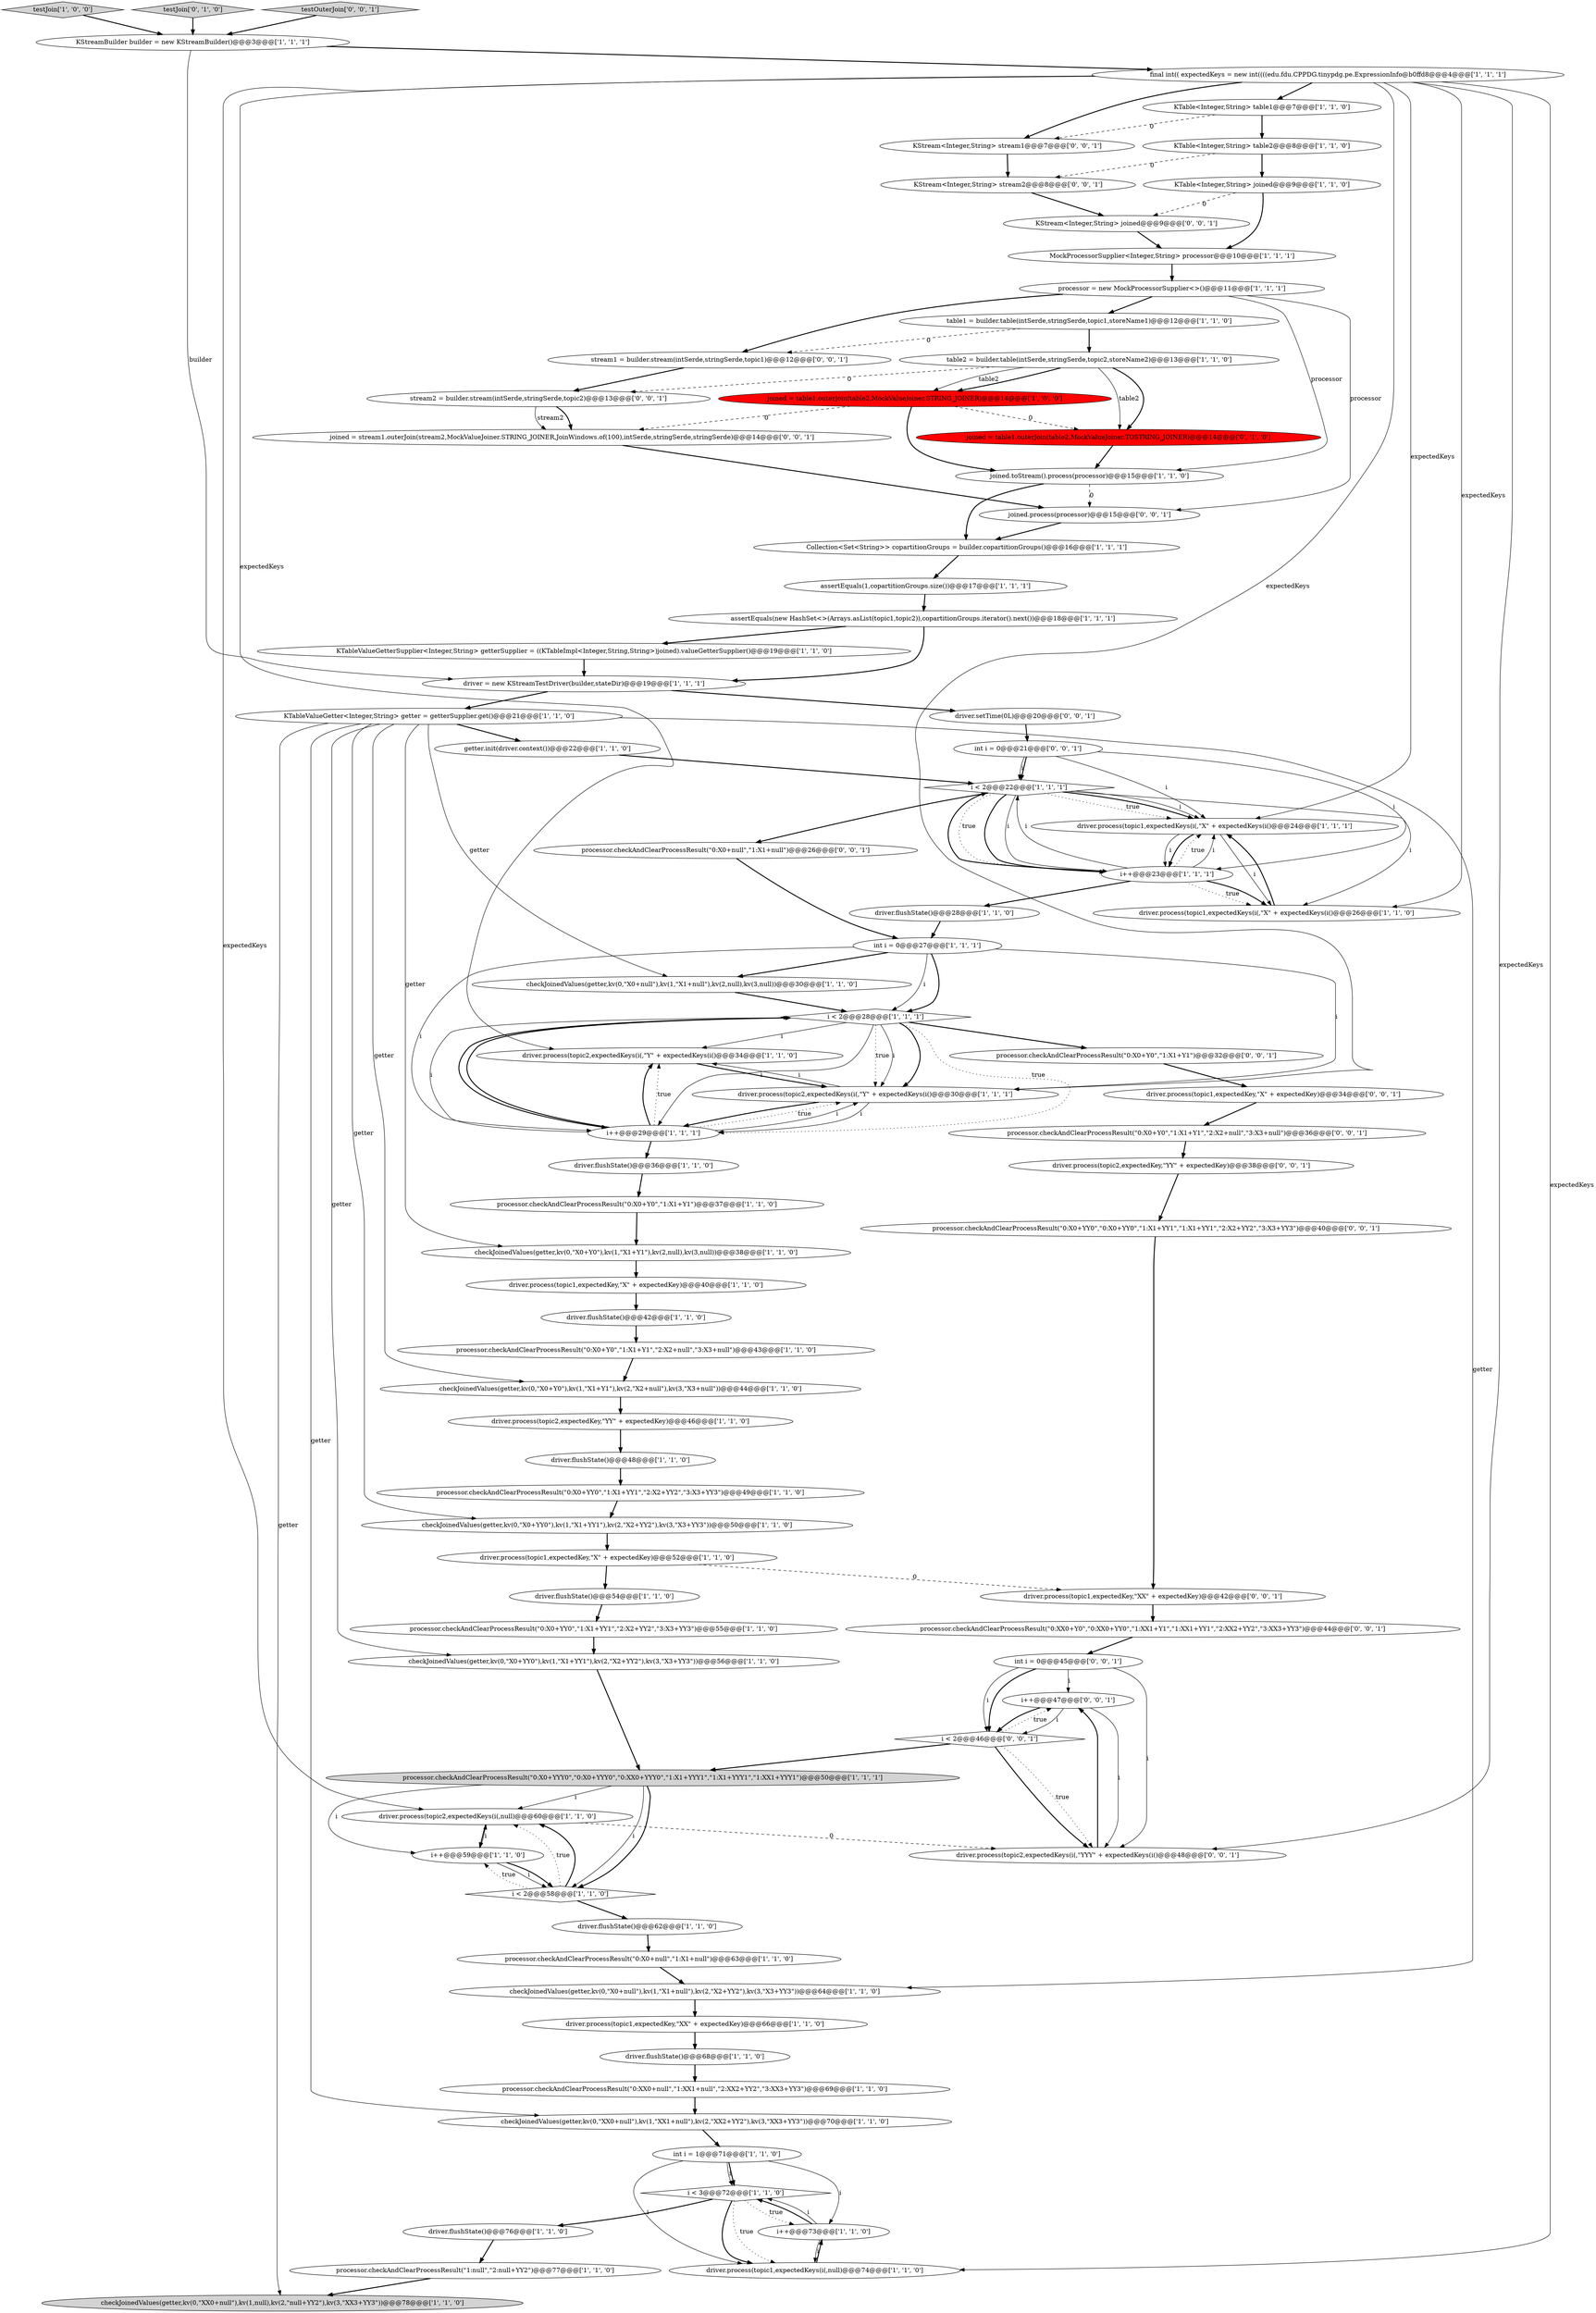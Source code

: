 digraph {
77 [style = filled, label = "processor.checkAndClearProcessResult(\"0:X0+Y0\",\"1:X1+Y1\",\"2:X2+null\",\"3:X3+null\")@@@36@@@['0', '0', '1']", fillcolor = white, shape = ellipse image = "AAA0AAABBB3BBB"];
15 [style = filled, label = "KTableValueGetter<Integer,String> getter = getterSupplier.get()@@@21@@@['1', '1', '0']", fillcolor = white, shape = ellipse image = "AAA0AAABBB1BBB"];
43 [style = filled, label = "joined = table1.outerJoin(table2,MockValueJoiner.STRING_JOINER)@@@14@@@['1', '0', '0']", fillcolor = red, shape = ellipse image = "AAA1AAABBB1BBB"];
14 [style = filled, label = "final int(( expectedKeys = new int((((edu.fdu.CPPDG.tinypdg.pe.ExpressionInfo@b0ffd8@@@4@@@['1', '1', '1']", fillcolor = white, shape = ellipse image = "AAA0AAABBB1BBB"];
28 [style = filled, label = "testJoin['1', '0', '0']", fillcolor = lightgray, shape = diamond image = "AAA0AAABBB1BBB"];
13 [style = filled, label = "processor.checkAndClearProcessResult(\"0:X0+YYY0\",\"0:X0+YYY0\",\"0:XX0+YYY0\",\"1:X1+YYY1\",\"1:X1+YYY1\",\"1:XX1+YYY1\")@@@50@@@['1', '1', '1']", fillcolor = lightgray, shape = ellipse image = "AAA0AAABBB1BBB"];
31 [style = filled, label = "driver.process(topic1,expectedKey,\"X\" + expectedKey)@@@52@@@['1', '1', '0']", fillcolor = white, shape = ellipse image = "AAA0AAABBB1BBB"];
29 [style = filled, label = "processor.checkAndClearProcessResult(\"0:XX0+null\",\"1:XX1+null\",\"2:XX2+YY2\",\"3:XX3+YY3\")@@@69@@@['1', '1', '0']", fillcolor = white, shape = ellipse image = "AAA0AAABBB1BBB"];
79 [style = filled, label = "i++@@@47@@@['0', '0', '1']", fillcolor = white, shape = ellipse image = "AAA0AAABBB3BBB"];
5 [style = filled, label = "assertEquals(new HashSet<>(Arrays.asList(topic1,topic2)),copartitionGroups.iterator().next())@@@18@@@['1', '1', '1']", fillcolor = white, shape = ellipse image = "AAA0AAABBB1BBB"];
64 [style = filled, label = "testJoin['0', '1', '0']", fillcolor = lightgray, shape = diamond image = "AAA0AAABBB2BBB"];
9 [style = filled, label = "checkJoinedValues(getter,kv(0,\"X0+YY0\"),kv(1,\"X1+YY1\"),kv(2,\"X2+YY2\"),kv(3,\"X3+YY3\"))@@@56@@@['1', '1', '0']", fillcolor = white, shape = ellipse image = "AAA0AAABBB1BBB"];
10 [style = filled, label = "driver = new KStreamTestDriver(builder,stateDir)@@@19@@@['1', '1', '1']", fillcolor = white, shape = ellipse image = "AAA0AAABBB1BBB"];
4 [style = filled, label = "processor.checkAndClearProcessResult(\"0:X0+YY0\",\"1:X1+YY1\",\"2:X2+YY2\",\"3:X3+YY3\")@@@55@@@['1', '1', '0']", fillcolor = white, shape = ellipse image = "AAA0AAABBB1BBB"];
6 [style = filled, label = "driver.process(topic2,expectedKeys(i(,null)@@@60@@@['1', '1', '0']", fillcolor = white, shape = ellipse image = "AAA0AAABBB1BBB"];
41 [style = filled, label = "driver.process(topic2,expectedKey,\"YY\" + expectedKey)@@@46@@@['1', '1', '0']", fillcolor = white, shape = ellipse image = "AAA0AAABBB1BBB"];
23 [style = filled, label = "KTable<Integer,String> table1@@@7@@@['1', '1', '0']", fillcolor = white, shape = ellipse image = "AAA0AAABBB1BBB"];
27 [style = filled, label = "driver.flushState()@@@68@@@['1', '1', '0']", fillcolor = white, shape = ellipse image = "AAA0AAABBB1BBB"];
86 [style = filled, label = "processor.checkAndClearProcessResult(\"0:X0+null\",\"1:X1+null\")@@@26@@@['0', '0', '1']", fillcolor = white, shape = ellipse image = "AAA0AAABBB3BBB"];
24 [style = filled, label = "processor.checkAndClearProcessResult(\"0:X0+YY0\",\"1:X1+YY1\",\"2:X2+YY2\",\"3:X3+YY3\")@@@49@@@['1', '1', '0']", fillcolor = white, shape = ellipse image = "AAA0AAABBB1BBB"];
71 [style = filled, label = "stream2 = builder.stream(intSerde,stringSerde,topic2)@@@13@@@['0', '0', '1']", fillcolor = white, shape = ellipse image = "AAA0AAABBB3BBB"];
66 [style = filled, label = "processor.checkAndClearProcessResult(\"0:X0+YY0\",\"0:X0+YY0\",\"1:X1+YY1\",\"1:X1+YY1\",\"2:X2+YY2\",\"3:X3+YY3\")@@@40@@@['0', '0', '1']", fillcolor = white, shape = ellipse image = "AAA0AAABBB3BBB"];
48 [style = filled, label = "driver.process(topic2,expectedKeys(i(,\"Y\" + expectedKeys(i()@@@34@@@['1', '1', '0']", fillcolor = white, shape = ellipse image = "AAA0AAABBB1BBB"];
81 [style = filled, label = "processor.checkAndClearProcessResult(\"0:X0+Y0\",\"1:X1+Y1\")@@@32@@@['0', '0', '1']", fillcolor = white, shape = ellipse image = "AAA0AAABBB3BBB"];
33 [style = filled, label = "driver.process(topic1,expectedKey,\"XX\" + expectedKey)@@@66@@@['1', '1', '0']", fillcolor = white, shape = ellipse image = "AAA0AAABBB1BBB"];
69 [style = filled, label = "KStream<Integer,String> stream2@@@8@@@['0', '0', '1']", fillcolor = white, shape = ellipse image = "AAA0AAABBB3BBB"];
50 [style = filled, label = "i < 3@@@72@@@['1', '1', '0']", fillcolor = white, shape = diamond image = "AAA0AAABBB1BBB"];
36 [style = filled, label = "i < 2@@@28@@@['1', '1', '1']", fillcolor = white, shape = diamond image = "AAA0AAABBB1BBB"];
44 [style = filled, label = "driver.process(topic2,expectedKeys(i(,\"Y\" + expectedKeys(i()@@@30@@@['1', '1', '1']", fillcolor = white, shape = ellipse image = "AAA0AAABBB1BBB"];
70 [style = filled, label = "driver.setTime(0L)@@@20@@@['0', '0', '1']", fillcolor = white, shape = ellipse image = "AAA0AAABBB3BBB"];
17 [style = filled, label = "i++@@@73@@@['1', '1', '0']", fillcolor = white, shape = ellipse image = "AAA0AAABBB1BBB"];
67 [style = filled, label = "driver.process(topic1,expectedKey,\"XX\" + expectedKey)@@@42@@@['0', '0', '1']", fillcolor = white, shape = ellipse image = "AAA0AAABBB3BBB"];
26 [style = filled, label = "KTable<Integer,String> table2@@@8@@@['1', '1', '0']", fillcolor = white, shape = ellipse image = "AAA0AAABBB1BBB"];
38 [style = filled, label = "MockProcessorSupplier<Integer,String> processor@@@10@@@['1', '1', '1']", fillcolor = white, shape = ellipse image = "AAA0AAABBB1BBB"];
30 [style = filled, label = "KTable<Integer,String> joined@@@9@@@['1', '1', '0']", fillcolor = white, shape = ellipse image = "AAA0AAABBB1BBB"];
21 [style = filled, label = "i < 2@@@58@@@['1', '1', '0']", fillcolor = white, shape = diamond image = "AAA0AAABBB1BBB"];
72 [style = filled, label = "int i = 0@@@45@@@['0', '0', '1']", fillcolor = white, shape = ellipse image = "AAA0AAABBB3BBB"];
78 [style = filled, label = "testOuterJoin['0', '0', '1']", fillcolor = lightgray, shape = diamond image = "AAA0AAABBB3BBB"];
65 [style = filled, label = "joined = stream1.outerJoin(stream2,MockValueJoiner.STRING_JOINER,JoinWindows.of(100),intSerde,stringSerde,stringSerde)@@@14@@@['0', '0', '1']", fillcolor = white, shape = ellipse image = "AAA0AAABBB3BBB"];
63 [style = filled, label = "joined = table1.outerJoin(table2,MockValueJoiner.TOSTRING_JOINER)@@@14@@@['0', '1', '0']", fillcolor = red, shape = ellipse image = "AAA1AAABBB2BBB"];
61 [style = filled, label = "getter.init(driver.context())@@@22@@@['1', '1', '0']", fillcolor = white, shape = ellipse image = "AAA0AAABBB1BBB"];
19 [style = filled, label = "driver.flushState()@@@54@@@['1', '1', '0']", fillcolor = white, shape = ellipse image = "AAA0AAABBB1BBB"];
32 [style = filled, label = "driver.process(topic1,expectedKeys(i(,\"X\" + expectedKeys(i()@@@24@@@['1', '1', '1']", fillcolor = white, shape = ellipse image = "AAA0AAABBB1BBB"];
84 [style = filled, label = "driver.process(topic1,expectedKey,\"X\" + expectedKey)@@@34@@@['0', '0', '1']", fillcolor = white, shape = ellipse image = "AAA0AAABBB3BBB"];
85 [style = filled, label = "joined.process(processor)@@@15@@@['0', '0', '1']", fillcolor = white, shape = ellipse image = "AAA0AAABBB3BBB"];
2 [style = filled, label = "driver.process(topic1,expectedKeys(i(,null)@@@74@@@['1', '1', '0']", fillcolor = white, shape = ellipse image = "AAA0AAABBB1BBB"];
62 [style = filled, label = "driver.process(topic1,expectedKeys(i(,\"X\" + expectedKeys(i()@@@26@@@['1', '1', '0']", fillcolor = white, shape = ellipse image = "AAA0AAABBB1BBB"];
35 [style = filled, label = "driver.flushState()@@@76@@@['1', '1', '0']", fillcolor = white, shape = ellipse image = "AAA0AAABBB1BBB"];
74 [style = filled, label = "i < 2@@@46@@@['0', '0', '1']", fillcolor = white, shape = diamond image = "AAA0AAABBB3BBB"];
3 [style = filled, label = "checkJoinedValues(getter,kv(0,\"X0+Y0\"),kv(1,\"X1+Y1\"),kv(2,\"X2+null\"),kv(3,\"X3+null\"))@@@44@@@['1', '1', '0']", fillcolor = white, shape = ellipse image = "AAA0AAABBB1BBB"];
11 [style = filled, label = "driver.flushState()@@@28@@@['1', '1', '0']", fillcolor = white, shape = ellipse image = "AAA0AAABBB1BBB"];
39 [style = filled, label = "checkJoinedValues(getter,kv(0,\"X0+Y0\"),kv(1,\"X1+Y1\"),kv(2,null),kv(3,null))@@@38@@@['1', '1', '0']", fillcolor = white, shape = ellipse image = "AAA0AAABBB1BBB"];
68 [style = filled, label = "driver.process(topic2,expectedKey,\"YY\" + expectedKey)@@@38@@@['0', '0', '1']", fillcolor = white, shape = ellipse image = "AAA0AAABBB3BBB"];
45 [style = filled, label = "processor.checkAndClearProcessResult(\"0:X0+Y0\",\"1:X1+Y1\",\"2:X2+null\",\"3:X3+null\")@@@43@@@['1', '1', '0']", fillcolor = white, shape = ellipse image = "AAA0AAABBB1BBB"];
37 [style = filled, label = "KStreamBuilder builder = new KStreamBuilder()@@@3@@@['1', '1', '1']", fillcolor = white, shape = ellipse image = "AAA0AAABBB1BBB"];
46 [style = filled, label = "i++@@@23@@@['1', '1', '1']", fillcolor = white, shape = ellipse image = "AAA0AAABBB1BBB"];
54 [style = filled, label = "joined.toStream().process(processor)@@@15@@@['1', '1', '0']", fillcolor = white, shape = ellipse image = "AAA0AAABBB1BBB"];
82 [style = filled, label = "KStream<Integer,String> stream1@@@7@@@['0', '0', '1']", fillcolor = white, shape = ellipse image = "AAA0AAABBB3BBB"];
55 [style = filled, label = "table1 = builder.table(intSerde,stringSerde,topic1,storeName1)@@@12@@@['1', '1', '0']", fillcolor = white, shape = ellipse image = "AAA0AAABBB1BBB"];
51 [style = filled, label = "processor.checkAndClearProcessResult(\"0:X0+Y0\",\"1:X1+Y1\")@@@37@@@['1', '1', '0']", fillcolor = white, shape = ellipse image = "AAA0AAABBB1BBB"];
56 [style = filled, label = "processor.checkAndClearProcessResult(\"0:X0+null\",\"1:X1+null\")@@@63@@@['1', '1', '0']", fillcolor = white, shape = ellipse image = "AAA0AAABBB1BBB"];
8 [style = filled, label = "driver.flushState()@@@36@@@['1', '1', '0']", fillcolor = white, shape = ellipse image = "AAA0AAABBB1BBB"];
0 [style = filled, label = "checkJoinedValues(getter,kv(0,\"X0+null\"),kv(1,\"X1+null\"),kv(2,null),kv(3,null))@@@30@@@['1', '1', '0']", fillcolor = white, shape = ellipse image = "AAA0AAABBB1BBB"];
49 [style = filled, label = "int i = 0@@@27@@@['1', '1', '1']", fillcolor = white, shape = ellipse image = "AAA0AAABBB1BBB"];
60 [style = filled, label = "int i = 1@@@71@@@['1', '1', '0']", fillcolor = white, shape = ellipse image = "AAA0AAABBB1BBB"];
75 [style = filled, label = "int i = 0@@@21@@@['0', '0', '1']", fillcolor = white, shape = ellipse image = "AAA0AAABBB3BBB"];
40 [style = filled, label = "assertEquals(1,copartitionGroups.size())@@@17@@@['1', '1', '1']", fillcolor = white, shape = ellipse image = "AAA0AAABBB1BBB"];
73 [style = filled, label = "driver.process(topic2,expectedKeys(i(,\"YYY\" + expectedKeys(i()@@@48@@@['0', '0', '1']", fillcolor = white, shape = ellipse image = "AAA0AAABBB3BBB"];
7 [style = filled, label = "KTableValueGetterSupplier<Integer,String> getterSupplier = ((KTableImpl<Integer,String,String>)joined).valueGetterSupplier()@@@19@@@['1', '1', '0']", fillcolor = white, shape = ellipse image = "AAA0AAABBB1BBB"];
20 [style = filled, label = "processor = new MockProcessorSupplier<>()@@@11@@@['1', '1', '1']", fillcolor = white, shape = ellipse image = "AAA0AAABBB1BBB"];
22 [style = filled, label = "driver.flushState()@@@48@@@['1', '1', '0']", fillcolor = white, shape = ellipse image = "AAA0AAABBB1BBB"];
80 [style = filled, label = "stream1 = builder.stream(intSerde,stringSerde,topic1)@@@12@@@['0', '0', '1']", fillcolor = white, shape = ellipse image = "AAA0AAABBB3BBB"];
1 [style = filled, label = "processor.checkAndClearProcessResult(\"1:null\",\"2:null+YY2\")@@@77@@@['1', '1', '0']", fillcolor = white, shape = ellipse image = "AAA0AAABBB1BBB"];
58 [style = filled, label = "table2 = builder.table(intSerde,stringSerde,topic2,storeName2)@@@13@@@['1', '1', '0']", fillcolor = white, shape = ellipse image = "AAA0AAABBB1BBB"];
47 [style = filled, label = "Collection<Set<String>> copartitionGroups = builder.copartitionGroups()@@@16@@@['1', '1', '1']", fillcolor = white, shape = ellipse image = "AAA0AAABBB1BBB"];
59 [style = filled, label = "driver.process(topic1,expectedKey,\"X\" + expectedKey)@@@40@@@['1', '1', '0']", fillcolor = white, shape = ellipse image = "AAA0AAABBB1BBB"];
25 [style = filled, label = "i++@@@29@@@['1', '1', '1']", fillcolor = white, shape = ellipse image = "AAA0AAABBB1BBB"];
52 [style = filled, label = "i++@@@59@@@['1', '1', '0']", fillcolor = white, shape = ellipse image = "AAA0AAABBB1BBB"];
57 [style = filled, label = "checkJoinedValues(getter,kv(0,\"X0+YY0\"),kv(1,\"X1+YY1\"),kv(2,\"X2+YY2\"),kv(3,\"X3+YY3\"))@@@50@@@['1', '1', '0']", fillcolor = white, shape = ellipse image = "AAA0AAABBB1BBB"];
53 [style = filled, label = "i < 2@@@22@@@['1', '1', '1']", fillcolor = white, shape = diamond image = "AAA0AAABBB1BBB"];
18 [style = filled, label = "checkJoinedValues(getter,kv(0,\"XX0+null\"),kv(1,null),kv(2,\"null+YY2\"),kv(3,\"XX3+YY3\"))@@@78@@@['1', '1', '0']", fillcolor = lightgray, shape = ellipse image = "AAA0AAABBB1BBB"];
76 [style = filled, label = "processor.checkAndClearProcessResult(\"0:XX0+Y0\",\"0:XX0+YY0\",\"1:XX1+Y1\",\"1:XX1+YY1\",\"2:XX2+YY2\",\"3:XX3+YY3\")@@@44@@@['0', '0', '1']", fillcolor = white, shape = ellipse image = "AAA0AAABBB3BBB"];
12 [style = filled, label = "checkJoinedValues(getter,kv(0,\"XX0+null\"),kv(1,\"XX1+null\"),kv(2,\"XX2+YY2\"),kv(3,\"XX3+YY3\"))@@@70@@@['1', '1', '0']", fillcolor = white, shape = ellipse image = "AAA0AAABBB1BBB"];
42 [style = filled, label = "checkJoinedValues(getter,kv(0,\"X0+null\"),kv(1,\"X1+null\"),kv(2,\"X2+YY2\"),kv(3,\"X3+YY3\"))@@@64@@@['1', '1', '0']", fillcolor = white, shape = ellipse image = "AAA0AAABBB1BBB"];
16 [style = filled, label = "driver.flushState()@@@42@@@['1', '1', '0']", fillcolor = white, shape = ellipse image = "AAA0AAABBB1BBB"];
34 [style = filled, label = "driver.flushState()@@@62@@@['1', '1', '0']", fillcolor = white, shape = ellipse image = "AAA0AAABBB1BBB"];
83 [style = filled, label = "KStream<Integer,String> joined@@@9@@@['0', '0', '1']", fillcolor = white, shape = ellipse image = "AAA0AAABBB3BBB"];
57->31 [style = bold, label=""];
84->77 [style = bold, label=""];
53->46 [style = dotted, label="true"];
15->3 [style = solid, label="getter"];
58->63 [style = solid, label="table2"];
14->44 [style = solid, label="expectedKeys"];
15->61 [style = bold, label=""];
39->59 [style = bold, label=""];
46->62 [style = dotted, label="true"];
24->57 [style = bold, label=""];
68->66 [style = bold, label=""];
30->83 [style = dashed, label="0"];
21->52 [style = dotted, label="true"];
60->50 [style = bold, label=""];
50->2 [style = bold, label=""];
58->43 [style = solid, label="table2"];
44->25 [style = solid, label="i"];
49->0 [style = bold, label=""];
25->48 [style = bold, label=""];
8->51 [style = bold, label=""];
14->48 [style = solid, label="expectedKeys"];
53->32 [style = dotted, label="true"];
32->62 [style = solid, label="i"];
58->71 [style = dashed, label="0"];
50->2 [style = dotted, label="true"];
13->52 [style = solid, label="i"];
14->32 [style = solid, label="expectedKeys"];
53->32 [style = bold, label=""];
20->85 [style = solid, label="processor"];
51->39 [style = bold, label=""];
15->42 [style = solid, label="getter"];
60->50 [style = solid, label="i"];
41->22 [style = bold, label=""];
83->38 [style = bold, label=""];
25->36 [style = solid, label="i"];
32->46 [style = solid, label="i"];
52->21 [style = bold, label=""];
14->2 [style = solid, label="expectedKeys"];
71->65 [style = bold, label=""];
60->17 [style = solid, label="i"];
79->73 [style = solid, label="i"];
49->36 [style = bold, label=""];
72->73 [style = solid, label="i"];
15->18 [style = solid, label="getter"];
25->44 [style = dotted, label="true"];
5->10 [style = bold, label=""];
13->21 [style = solid, label="i"];
53->62 [style = solid, label="i"];
28->37 [style = bold, label=""];
36->44 [style = bold, label=""];
14->6 [style = solid, label="expectedKeys"];
16->45 [style = bold, label=""];
66->67 [style = bold, label=""];
25->36 [style = bold, label=""];
63->54 [style = bold, label=""];
25->44 [style = solid, label="i"];
25->48 [style = dotted, label="true"];
73->79 [style = bold, label=""];
65->85 [style = bold, label=""];
48->44 [style = bold, label=""];
53->86 [style = bold, label=""];
31->67 [style = dashed, label="0"];
33->27 [style = bold, label=""];
23->82 [style = dashed, label="0"];
0->36 [style = bold, label=""];
49->25 [style = solid, label="i"];
58->63 [style = bold, label=""];
46->32 [style = dotted, label="true"];
72->79 [style = solid, label="i"];
36->25 [style = bold, label=""];
52->21 [style = solid, label="i"];
15->57 [style = solid, label="getter"];
40->5 [style = bold, label=""];
36->44 [style = dotted, label="true"];
71->65 [style = solid, label="stream2"];
70->75 [style = bold, label=""];
36->44 [style = solid, label="i"];
14->62 [style = solid, label="expectedKeys"];
5->7 [style = bold, label=""];
44->48 [style = solid, label="i"];
27->29 [style = bold, label=""];
12->60 [style = bold, label=""];
13->6 [style = solid, label="i"];
21->6 [style = dotted, label="true"];
2->17 [style = bold, label=""];
4->9 [style = bold, label=""];
38->20 [style = bold, label=""];
20->54 [style = solid, label="processor"];
15->12 [style = solid, label="getter"];
43->63 [style = dashed, label="0"];
58->43 [style = bold, label=""];
32->46 [style = bold, label=""];
43->65 [style = dashed, label="0"];
79->74 [style = solid, label="i"];
47->40 [style = bold, label=""];
62->32 [style = bold, label=""];
21->34 [style = bold, label=""];
85->47 [style = bold, label=""];
77->68 [style = bold, label=""];
74->79 [style = dotted, label="true"];
37->10 [style = solid, label="builder"];
46->32 [style = solid, label="i"];
20->80 [style = bold, label=""];
34->56 [style = bold, label=""];
55->80 [style = dashed, label="0"];
64->37 [style = bold, label=""];
53->46 [style = bold, label=""];
17->50 [style = bold, label=""];
35->1 [style = bold, label=""];
14->23 [style = bold, label=""];
69->83 [style = bold, label=""];
3->41 [style = bold, label=""];
15->9 [style = solid, label="getter"];
44->25 [style = bold, label=""];
14->73 [style = solid, label="expectedKeys"];
50->35 [style = bold, label=""];
36->48 [style = solid, label="i"];
43->54 [style = bold, label=""];
11->49 [style = bold, label=""];
31->19 [style = bold, label=""];
15->39 [style = solid, label="getter"];
53->32 [style = solid, label="i"];
52->6 [style = solid, label="i"];
53->46 [style = solid, label="i"];
81->84 [style = bold, label=""];
67->76 [style = bold, label=""];
49->36 [style = solid, label="i"];
30->38 [style = bold, label=""];
72->74 [style = bold, label=""];
10->15 [style = bold, label=""];
46->53 [style = solid, label="i"];
21->6 [style = bold, label=""];
45->3 [style = bold, label=""];
7->10 [style = bold, label=""];
80->71 [style = bold, label=""];
75->53 [style = solid, label="i"];
74->73 [style = dotted, label="true"];
26->69 [style = dashed, label="0"];
46->53 [style = bold, label=""];
23->26 [style = bold, label=""];
74->73 [style = bold, label=""];
17->50 [style = solid, label="i"];
78->37 [style = bold, label=""];
14->82 [style = bold, label=""];
42->33 [style = bold, label=""];
75->32 [style = solid, label="i"];
1->18 [style = bold, label=""];
72->74 [style = solid, label="i"];
59->16 [style = bold, label=""];
6->52 [style = bold, label=""];
20->55 [style = bold, label=""];
46->11 [style = bold, label=""];
56->42 [style = bold, label=""];
36->25 [style = solid, label="i"];
26->30 [style = bold, label=""];
50->17 [style = dotted, label="true"];
37->14 [style = bold, label=""];
76->72 [style = bold, label=""];
54->47 [style = bold, label=""];
61->53 [style = bold, label=""];
29->12 [style = bold, label=""];
54->85 [style = dashed, label="0"];
82->69 [style = bold, label=""];
36->81 [style = bold, label=""];
60->2 [style = solid, label="i"];
49->44 [style = solid, label="i"];
79->74 [style = bold, label=""];
75->46 [style = solid, label="i"];
6->73 [style = dashed, label="0"];
25->8 [style = bold, label=""];
15->0 [style = solid, label="getter"];
19->4 [style = bold, label=""];
22->24 [style = bold, label=""];
10->70 [style = bold, label=""];
17->2 [style = solid, label="i"];
86->49 [style = bold, label=""];
13->21 [style = bold, label=""];
75->53 [style = bold, label=""];
46->62 [style = bold, label=""];
74->13 [style = bold, label=""];
55->58 [style = bold, label=""];
36->25 [style = dotted, label="true"];
9->13 [style = bold, label=""];
}
